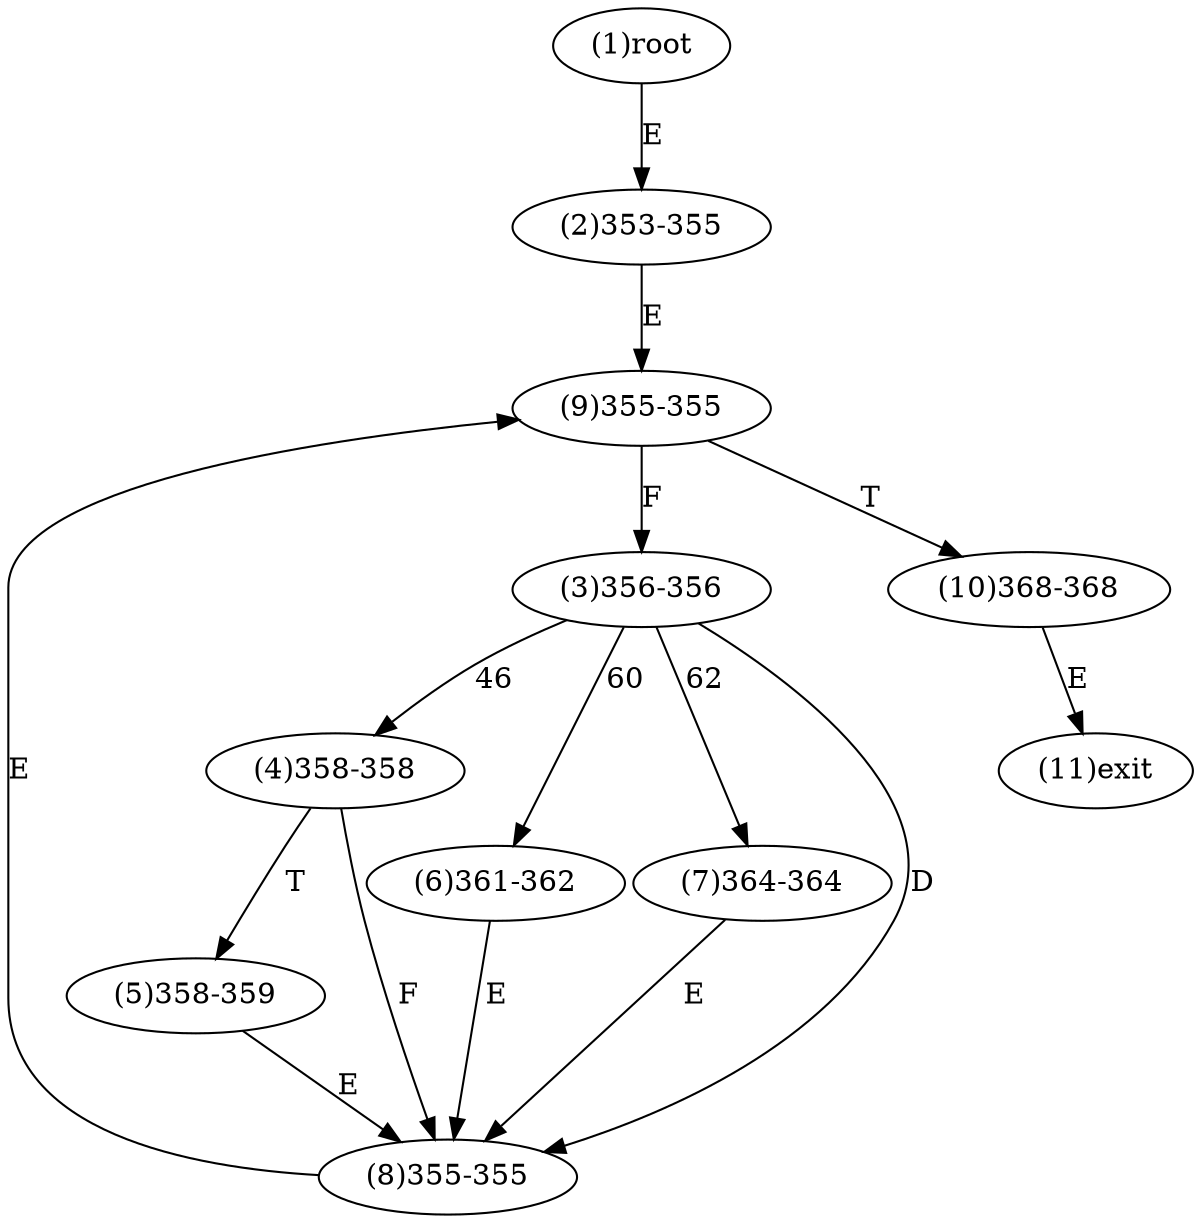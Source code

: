 digraph "" { 
1[ label="(1)root"];
2[ label="(2)353-355"];
3[ label="(3)356-356"];
4[ label="(4)358-358"];
5[ label="(5)358-359"];
6[ label="(6)361-362"];
7[ label="(7)364-364"];
8[ label="(8)355-355"];
9[ label="(9)355-355"];
10[ label="(10)368-368"];
11[ label="(11)exit"];
1->2[ label="E"];
2->9[ label="E"];
3->4[ label="46"];
3->6[ label="60"];
3->7[ label="62"];
3->8[ label="D"];
4->8[ label="F"];
4->5[ label="T"];
5->8[ label="E"];
6->8[ label="E"];
7->8[ label="E"];
8->9[ label="E"];
9->3[ label="F"];
9->10[ label="T"];
10->11[ label="E"];
}